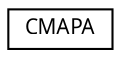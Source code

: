digraph G
{
  edge [fontname="FreeSans.ttf",fontsize=10,labelfontname="FreeSans.ttf",labelfontsize=10];
  node [fontname="FreeSans.ttf",fontsize=10,shape=record];
  rankdir=LR;
  Node1 [label="CMAPA",height=0.2,width=0.4,color="black", fillcolor="white", style="filled",URL="$class_c_m_a_p_a.html",tooltip="klasa okienka wyboru mapy"];
}
